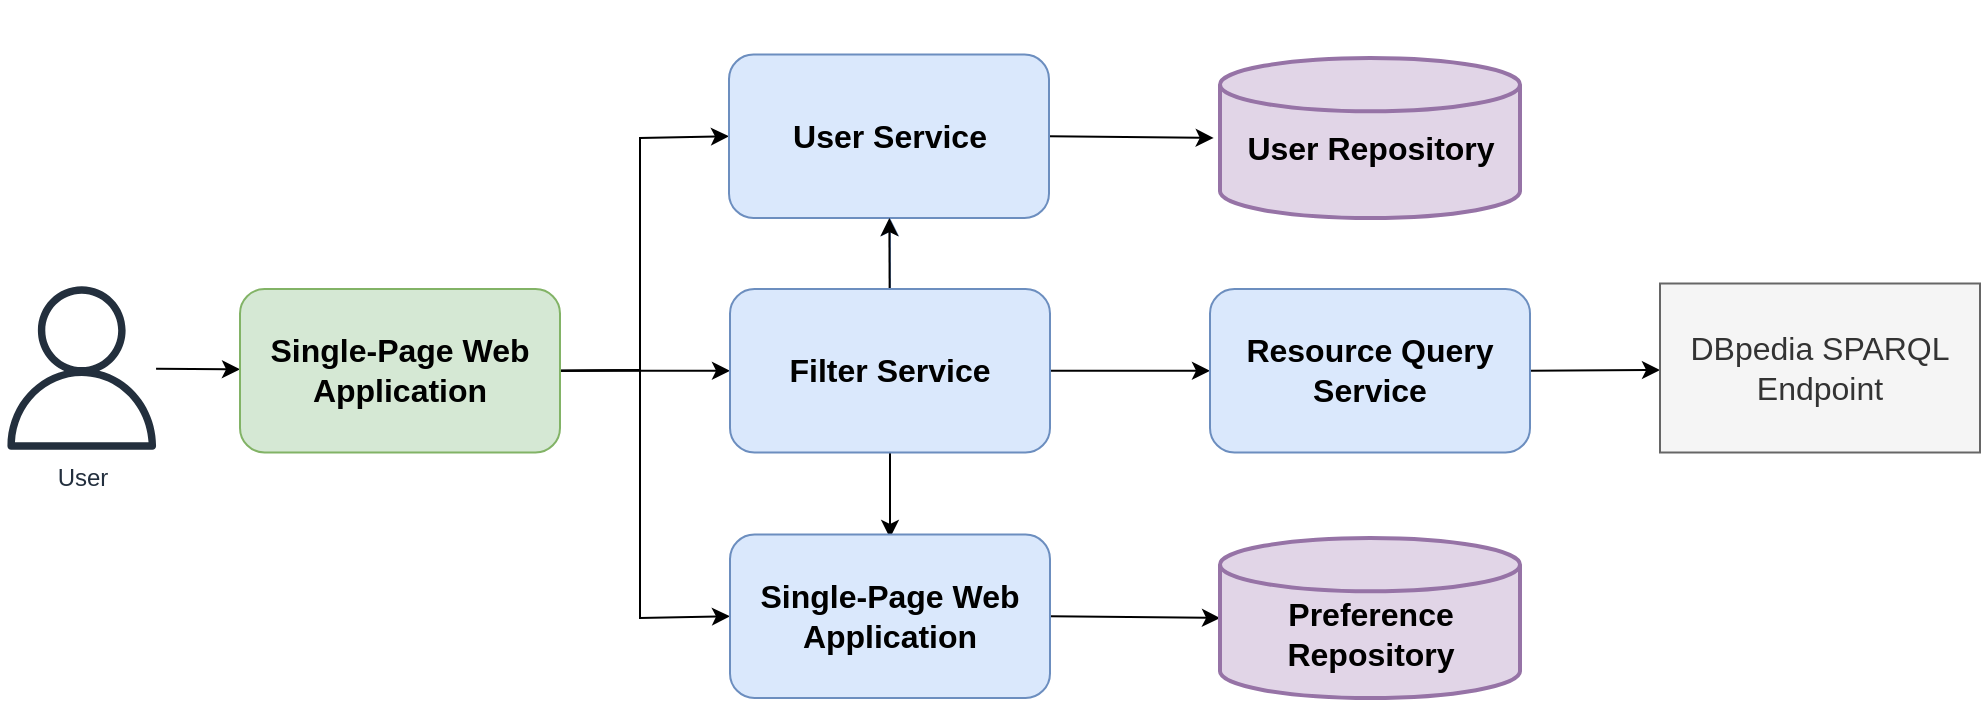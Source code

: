 <mxfile version="20.0.3" type="device"><diagram id="Iud_60Tec8WWjECDLA0L" name="Page-1"><mxGraphModel dx="1212" dy="646" grid="1" gridSize="10" guides="1" tooltips="1" connect="1" arrows="1" fold="1" page="1" pageScale="1" pageWidth="800" pageHeight="650" math="0" shadow="0"><root><mxCell id="0"/><mxCell id="1" parent="0"/><mxCell id="VtQFOAiCi7PLHSW1BKxh-59" value="" style="edgeStyle=none;rounded=0;orthogonalLoop=1;jettySize=auto;html=1;fontSize=16;strokeColor=#000000;" edge="1" parent="1" source="VtQFOAiCi7PLHSW1BKxh-1" target="VtQFOAiCi7PLHSW1BKxh-47"><mxGeometry relative="1" as="geometry"/></mxCell><mxCell id="VtQFOAiCi7PLHSW1BKxh-1" value="User&lt;br&gt;" style="sketch=0;outlineConnect=0;fontColor=#232F3E;gradientColor=none;fillColor=#232F3D;strokeColor=none;dashed=0;verticalLabelPosition=bottom;verticalAlign=top;align=center;html=1;fontSize=12;fontStyle=0;aspect=fixed;pointerEvents=1;shape=mxgraph.aws4.user;" vertex="1" parent="1"><mxGeometry y="234.13" width="81.75" height="81.75" as="geometry"/></mxCell><mxCell id="VtQFOAiCi7PLHSW1BKxh-34" value="" style="edgeStyle=none;rounded=0;orthogonalLoop=1;jettySize=auto;html=1;fontSize=16;entryX=0;entryY=0.5;entryDx=0;entryDy=0;exitX=1;exitY=0.5;exitDx=0;exitDy=0;" edge="1" parent="1" source="VtQFOAiCi7PLHSW1BKxh-47" target="VtQFOAiCi7PLHSW1BKxh-49"><mxGeometry relative="1" as="geometry"><mxPoint x="280" y="279" as="sourcePoint"/><mxPoint x="360" y="160" as="targetPoint"/><Array as="points"><mxPoint x="320" y="276"/><mxPoint x="320" y="160"/></Array></mxGeometry></mxCell><mxCell id="VtQFOAiCi7PLHSW1BKxh-35" style="edgeStyle=none;rounded=0;orthogonalLoop=1;jettySize=auto;html=1;exitX=1;exitY=0.5;exitDx=0;exitDy=0;entryX=0;entryY=0.5;entryDx=0;entryDy=0;fontSize=16;" edge="1" parent="1" source="VtQFOAiCi7PLHSW1BKxh-47" target="VtQFOAiCi7PLHSW1BKxh-51"><mxGeometry relative="1" as="geometry"><mxPoint x="280" y="279" as="sourcePoint"/><mxPoint x="360" y="279.962" as="targetPoint"/></mxGeometry></mxCell><mxCell id="VtQFOAiCi7PLHSW1BKxh-36" style="edgeStyle=none;rounded=0;orthogonalLoop=1;jettySize=auto;html=1;exitX=1;exitY=0.5;exitDx=0;exitDy=0;entryX=0;entryY=0.5;entryDx=0;entryDy=0;fontSize=16;" edge="1" parent="1" source="VtQFOAiCi7PLHSW1BKxh-47" target="VtQFOAiCi7PLHSW1BKxh-53"><mxGeometry relative="1" as="geometry"><mxPoint x="280" y="279" as="sourcePoint"/><mxPoint x="360" y="398.26" as="targetPoint"/><Array as="points"><mxPoint x="320" y="276"/><mxPoint x="320" y="400"/></Array></mxGeometry></mxCell><mxCell id="VtQFOAiCi7PLHSW1BKxh-6" style="edgeStyle=none;rounded=0;orthogonalLoop=1;jettySize=auto;html=1;exitX=1;exitY=1;exitDx=0;exitDy=0;fontSize=18;fillColor=#d5e8d4;strokeColor=default;" edge="1" parent="1"><mxGeometry relative="1" as="geometry"><mxPoint x="280" y="312.25" as="sourcePoint"/><mxPoint x="280" y="312.25" as="targetPoint"/></mxGeometry></mxCell><mxCell id="VtQFOAiCi7PLHSW1BKxh-10" style="edgeStyle=none;rounded=0;orthogonalLoop=1;jettySize=auto;html=1;exitX=1;exitY=1;exitDx=0;exitDy=0;fontSize=18;fillColor=#dae8fc;strokeColor=#6c8ebf;" edge="1" parent="1"><mxGeometry relative="1" as="geometry"><mxPoint x="550" y="190" as="sourcePoint"/><mxPoint x="550" y="190" as="targetPoint"/></mxGeometry></mxCell><mxCell id="VtQFOAiCi7PLHSW1BKxh-39" style="edgeStyle=none;rounded=0;orthogonalLoop=1;jettySize=auto;html=1;exitX=1;exitY=0.5;exitDx=0;exitDy=0;entryX=-0.021;entryY=0.333;entryDx=0;entryDy=0;entryPerimeter=0;fontSize=16;" edge="1" parent="1" source="VtQFOAiCi7PLHSW1BKxh-49" target="VtQFOAiCi7PLHSW1BKxh-21"><mxGeometry relative="1" as="geometry"><mxPoint x="530" y="160" as="sourcePoint"/></mxGeometry></mxCell><mxCell id="VtQFOAiCi7PLHSW1BKxh-13" style="edgeStyle=none;rounded=0;orthogonalLoop=1;jettySize=auto;html=1;exitX=1;exitY=1;exitDx=0;exitDy=0;fontSize=18;fillColor=#dae8fc;strokeColor=#6c8ebf;" edge="1" parent="1"><mxGeometry relative="1" as="geometry"><mxPoint x="530" y="200" as="sourcePoint"/><mxPoint x="530" y="200" as="targetPoint"/></mxGeometry></mxCell><mxCell id="VtQFOAiCi7PLHSW1BKxh-14" style="edgeStyle=none;rounded=0;orthogonalLoop=1;jettySize=auto;html=1;exitX=1;exitY=1;exitDx=0;exitDy=0;fontSize=18;fillColor=#dae8fc;strokeColor=#6c8ebf;" edge="1" parent="1"><mxGeometry relative="1" as="geometry"><mxPoint x="550" y="429.25" as="sourcePoint"/><mxPoint x="550" y="429.25" as="targetPoint"/></mxGeometry></mxCell><mxCell id="VtQFOAiCi7PLHSW1BKxh-40" style="edgeStyle=none;rounded=0;orthogonalLoop=1;jettySize=auto;html=1;entryX=0;entryY=0.5;entryDx=0;entryDy=0;entryPerimeter=0;fontSize=16;exitX=1;exitY=0.5;exitDx=0;exitDy=0;" edge="1" parent="1" source="VtQFOAiCi7PLHSW1BKxh-53" target="VtQFOAiCi7PLHSW1BKxh-22"><mxGeometry relative="1" as="geometry"><mxPoint x="530" y="400" as="sourcePoint"/></mxGeometry></mxCell><mxCell id="VtQFOAiCi7PLHSW1BKxh-17" style="edgeStyle=none;rounded=0;orthogonalLoop=1;jettySize=auto;html=1;exitX=1;exitY=1;exitDx=0;exitDy=0;fontSize=18;fillColor=#dae8fc;strokeColor=#6c8ebf;" edge="1" parent="1"><mxGeometry relative="1" as="geometry"><mxPoint x="530" y="440.75" as="sourcePoint"/><mxPoint x="530" y="440.75" as="targetPoint"/></mxGeometry></mxCell><mxCell id="VtQFOAiCi7PLHSW1BKxh-18" value="" style="strokeWidth=2;html=1;shape=mxgraph.flowchart.database;whiteSpace=wrap;fontSize=16;fillColor=#e1d5e7;strokeColor=#9673a6;" vertex="1" parent="1"><mxGeometry x="610" y="120" width="150" height="80" as="geometry"/></mxCell><mxCell id="VtQFOAiCi7PLHSW1BKxh-21" value="&lt;b&gt;User Repository&lt;/b&gt;" style="text;html=1;align=center;verticalAlign=middle;resizable=0;points=[];autosize=1;strokeColor=none;fillColor=none;fontSize=16;" vertex="1" parent="1"><mxGeometry x="610" y="150" width="150" height="30" as="geometry"/></mxCell><mxCell id="VtQFOAiCi7PLHSW1BKxh-22" value="" style="strokeWidth=2;html=1;shape=mxgraph.flowchart.database;whiteSpace=wrap;fontSize=16;fillColor=#e1d5e7;strokeColor=#9673a6;" vertex="1" parent="1"><mxGeometry x="610" y="360" width="150" height="80" as="geometry"/></mxCell><mxCell id="VtQFOAiCi7PLHSW1BKxh-23" value="&lt;b&gt;Preference&lt;br&gt;Repository&lt;br&gt;&lt;/b&gt;" style="text;html=1;align=center;verticalAlign=middle;resizable=0;points=[];autosize=1;strokeColor=none;fillColor=none;fontSize=16;" vertex="1" parent="1"><mxGeometry x="630" y="383" width="110" height="50" as="geometry"/></mxCell><mxCell id="VtQFOAiCi7PLHSW1BKxh-24" style="edgeStyle=none;rounded=0;orthogonalLoop=1;jettySize=auto;html=1;exitX=1;exitY=1;exitDx=0;exitDy=0;fontSize=18;fillColor=#dae8fc;strokeColor=#6c8ebf;" edge="1" parent="1"><mxGeometry relative="1" as="geometry"><mxPoint x="550" y="305.75" as="sourcePoint"/><mxPoint x="550" y="305.75" as="targetPoint"/></mxGeometry></mxCell><mxCell id="VtQFOAiCi7PLHSW1BKxh-37" style="edgeStyle=none;rounded=0;orthogonalLoop=1;jettySize=auto;html=1;exitX=0.5;exitY=0;exitDx=0;exitDy=0;entryX=0.5;entryY=1;entryDx=0;entryDy=0;fontSize=16;fillColor=#dae8fc;strokeColor=#6c8ebf;" edge="1" parent="1"><mxGeometry relative="1" as="geometry"><mxPoint x="445" y="238.25" as="sourcePoint"/><mxPoint x="445" y="200" as="targetPoint"/></mxGeometry></mxCell><mxCell id="VtQFOAiCi7PLHSW1BKxh-38" style="edgeStyle=none;rounded=0;orthogonalLoop=1;jettySize=auto;html=1;exitX=0.5;exitY=1;exitDx=0;exitDy=0;fontSize=16;fillColor=#dae8fc;strokeColor=#000000;" edge="1" parent="1"><mxGeometry relative="1" as="geometry"><mxPoint x="445" y="360" as="targetPoint"/><mxPoint x="445" y="317.25" as="sourcePoint"/></mxGeometry></mxCell><mxCell id="VtQFOAiCi7PLHSW1BKxh-41" style="edgeStyle=none;rounded=0;orthogonalLoop=1;jettySize=auto;html=1;exitX=1;exitY=0.5;exitDx=0;exitDy=0;fontSize=16;entryX=0;entryY=0.5;entryDx=0;entryDy=0;" edge="1" parent="1" source="VtQFOAiCi7PLHSW1BKxh-51" target="VtQFOAiCi7PLHSW1BKxh-54"><mxGeometry relative="1" as="geometry"><mxPoint x="600" y="278" as="targetPoint"/><mxPoint x="530" y="277.75" as="sourcePoint"/></mxGeometry></mxCell><mxCell id="VtQFOAiCi7PLHSW1BKxh-27" style="edgeStyle=none;rounded=0;orthogonalLoop=1;jettySize=auto;html=1;exitX=1;exitY=1;exitDx=0;exitDy=0;fontSize=18;fillColor=#dae8fc;strokeColor=#6c8ebf;" edge="1" parent="1"><mxGeometry relative="1" as="geometry"><mxPoint x="530" y="317.25" as="sourcePoint"/><mxPoint x="530" y="317.25" as="targetPoint"/></mxGeometry></mxCell><mxCell id="VtQFOAiCi7PLHSW1BKxh-30" style="edgeStyle=none;rounded=0;orthogonalLoop=1;jettySize=auto;html=1;exitX=1;exitY=1;exitDx=0;exitDy=0;fontSize=18;" edge="1" parent="1"><mxGeometry relative="1" as="geometry"><mxPoint x="210" y="99" as="sourcePoint"/><mxPoint x="210" y="99" as="targetPoint"/></mxGeometry></mxCell><mxCell id="VtQFOAiCi7PLHSW1BKxh-47" value="&lt;b style=&quot;font-size: 12px;&quot;&gt;&lt;font style=&quot;font-size: 16px;&quot;&gt;Single-Page Web&lt;br&gt;Application&lt;/font&gt;&lt;/b&gt;" style="rounded=1;whiteSpace=wrap;html=1;fontSize=16;strokeColor=#82b366;fillColor=#d5e8d4;" vertex="1" parent="1"><mxGeometry x="120" y="235.5" width="160" height="81.75" as="geometry"/></mxCell><mxCell id="VtQFOAiCi7PLHSW1BKxh-48" style="edgeStyle=none;rounded=0;orthogonalLoop=1;jettySize=auto;html=1;exitX=1;exitY=1;exitDx=0;exitDy=0;fontSize=18;fillColor=#dae8fc;strokeColor=#6c8ebf;" edge="1" parent="1"><mxGeometry relative="1" as="geometry"><mxPoint x="524.5" y="195" as="sourcePoint"/><mxPoint x="524.5" y="195" as="targetPoint"/></mxGeometry></mxCell><mxCell id="VtQFOAiCi7PLHSW1BKxh-49" value="&lt;b&gt;User Service&lt;/b&gt;" style="rounded=1;whiteSpace=wrap;html=1;fontSize=16;strokeColor=#6c8ebf;fillColor=#dae8fc;" vertex="1" parent="1"><mxGeometry x="364.5" y="118.25" width="160" height="81.75" as="geometry"/></mxCell><mxCell id="VtQFOAiCi7PLHSW1BKxh-50" style="edgeStyle=none;rounded=0;orthogonalLoop=1;jettySize=auto;html=1;exitX=1;exitY=1;exitDx=0;exitDy=0;fontSize=18;fillColor=#d5e8d4;strokeColor=default;" edge="1" parent="1"><mxGeometry relative="1" as="geometry"><mxPoint x="300" y="332.25" as="sourcePoint"/><mxPoint x="300" y="332.25" as="targetPoint"/></mxGeometry></mxCell><mxCell id="VtQFOAiCi7PLHSW1BKxh-55" value="" style="edgeStyle=none;rounded=0;orthogonalLoop=1;jettySize=auto;html=1;fontSize=16;strokeColor=#000000;" edge="1" parent="1" source="VtQFOAiCi7PLHSW1BKxh-51" target="VtQFOAiCi7PLHSW1BKxh-49"><mxGeometry relative="1" as="geometry"/></mxCell><mxCell id="VtQFOAiCi7PLHSW1BKxh-51" value="&lt;b&gt;Filter Service&lt;/b&gt;" style="rounded=1;whiteSpace=wrap;html=1;fontSize=16;strokeColor=#6c8ebf;fillColor=#dae8fc;" vertex="1" parent="1"><mxGeometry x="365" y="235.5" width="160" height="81.75" as="geometry"/></mxCell><mxCell id="VtQFOAiCi7PLHSW1BKxh-52" style="edgeStyle=none;rounded=0;orthogonalLoop=1;jettySize=auto;html=1;exitX=1;exitY=1;exitDx=0;exitDy=0;fontSize=18;fillColor=#dae8fc;strokeColor=#6c8ebf;" edge="1" parent="1"><mxGeometry relative="1" as="geometry"><mxPoint x="525" y="435" as="sourcePoint"/><mxPoint x="525" y="435" as="targetPoint"/></mxGeometry></mxCell><mxCell id="VtQFOAiCi7PLHSW1BKxh-53" value="&lt;b style=&quot;font-size: 12px;&quot;&gt;&lt;font style=&quot;font-size: 16px;&quot;&gt;Single-Page Web&lt;br&gt;Application&lt;/font&gt;&lt;/b&gt;" style="rounded=1;whiteSpace=wrap;html=1;fontSize=16;strokeColor=#6c8ebf;fillColor=#dae8fc;" vertex="1" parent="1"><mxGeometry x="365" y="358.25" width="160" height="81.75" as="geometry"/></mxCell><mxCell id="VtQFOAiCi7PLHSW1BKxh-57" style="edgeStyle=none;rounded=0;orthogonalLoop=1;jettySize=auto;html=1;exitX=1;exitY=0.5;exitDx=0;exitDy=0;fontSize=16;strokeColor=#000000;" edge="1" parent="1" source="VtQFOAiCi7PLHSW1BKxh-54"><mxGeometry relative="1" as="geometry"><mxPoint x="830" y="276" as="targetPoint"/></mxGeometry></mxCell><mxCell id="VtQFOAiCi7PLHSW1BKxh-54" value="&lt;b style=&quot;&quot;&gt;Resource Query&lt;br&gt;Service&lt;/b&gt;" style="rounded=1;whiteSpace=wrap;html=1;fontSize=16;strokeColor=#6c8ebf;fillColor=#dae8fc;" vertex="1" parent="1"><mxGeometry x="605" y="235.5" width="160" height="81.75" as="geometry"/></mxCell><mxCell id="VtQFOAiCi7PLHSW1BKxh-58" value="DBpedia SPARQL&lt;br&gt;Endpoint" style="rounded=0;whiteSpace=wrap;html=1;fontSize=16;strokeColor=#666666;fillColor=#f5f5f5;fontColor=#333333;" vertex="1" parent="1"><mxGeometry x="830" y="232.75" width="160" height="84.5" as="geometry"/></mxCell></root></mxGraphModel></diagram></mxfile>